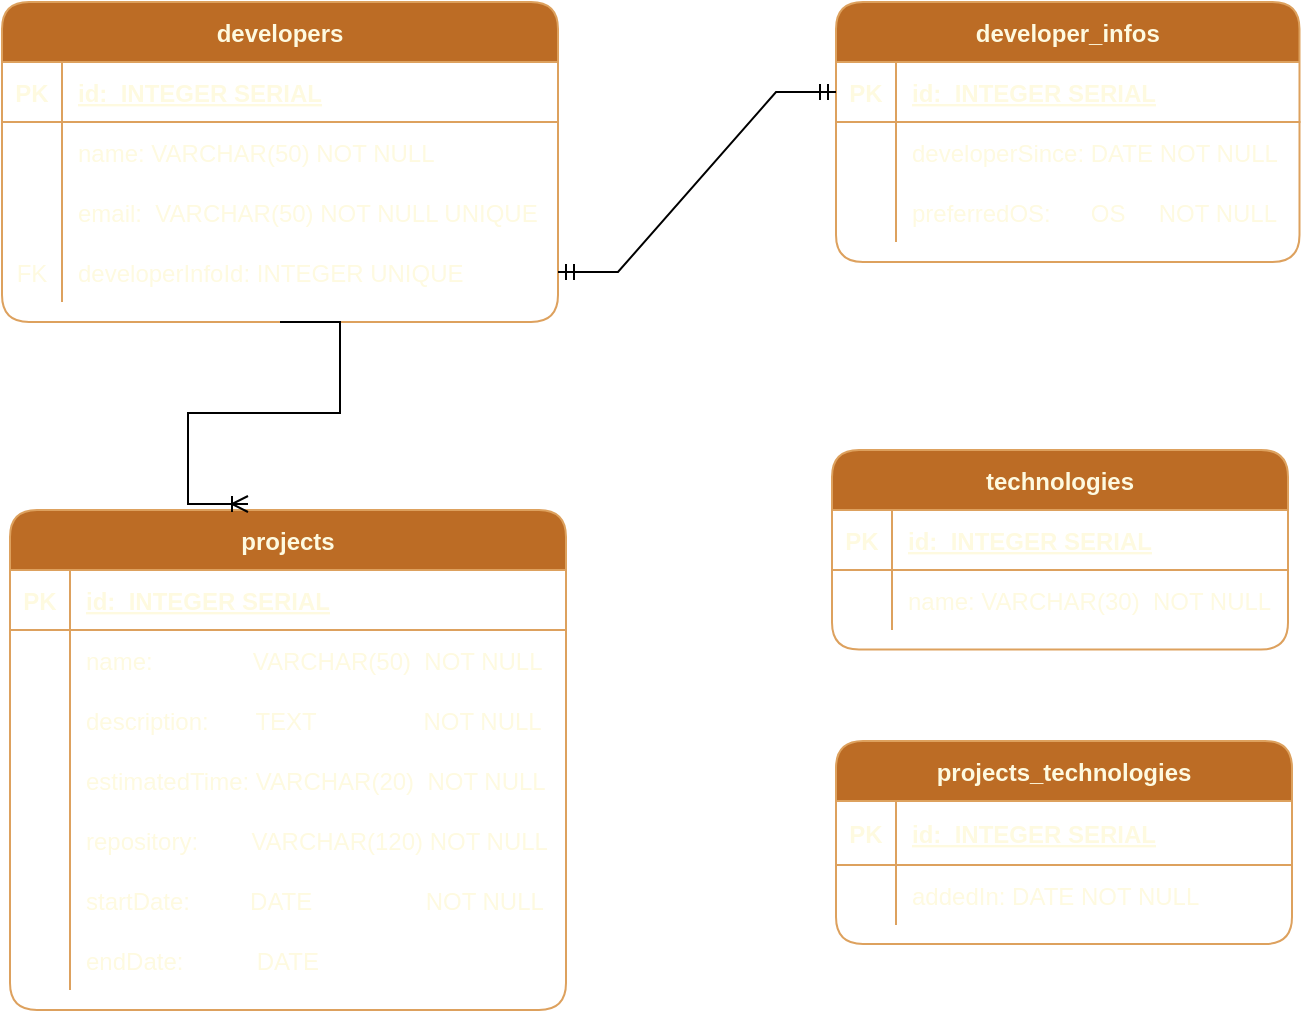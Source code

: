 <mxfile version="20.8.18" type="github">
  <diagram id="R2lEEEUBdFMjLlhIrx00" name="Page-1">
    <mxGraphModel dx="1434" dy="804" grid="0" gridSize="10" guides="1" tooltips="1" connect="1" arrows="1" fold="1" page="1" pageScale="1" pageWidth="850" pageHeight="1100" math="0" shadow="0" extFonts="Permanent Marker^https://fonts.googleapis.com/css?family=Permanent+Marker">
      <root>
        <mxCell id="0" />
        <mxCell id="1" parent="0" />
        <mxCell id="wmS9b-h6bvYxc8GF7XZs-1" value="developer_infos" style="shape=table;startSize=30;container=1;collapsible=1;childLayout=tableLayout;fixedRows=1;rowLines=0;fontStyle=1;align=center;resizeLast=1;labelBackgroundColor=none;swimlaneFillColor=none;rounded=1;swimlaneLine=1;shadow=0;fillColor=#BC6C25;fontColor=#FEFAE0;strokeColor=#DDA15E;" parent="1" vertex="1">
          <mxGeometry x="508" y="171" width="231.75" height="130" as="geometry">
            <mxRectangle x="273" y="180" width="76" height="30" as="alternateBounds" />
          </mxGeometry>
        </mxCell>
        <mxCell id="wmS9b-h6bvYxc8GF7XZs-2" value="" style="shape=partialRectangle;collapsible=0;dropTarget=0;pointerEvents=0;fillColor=none;points=[[0,0.5],[1,0.5]];portConstraint=eastwest;top=0;left=0;right=0;bottom=1;labelBackgroundColor=none;strokeColor=#DDA15E;fontColor=#FEFAE0;" parent="wmS9b-h6bvYxc8GF7XZs-1" vertex="1">
          <mxGeometry y="30" width="231.75" height="30" as="geometry" />
        </mxCell>
        <mxCell id="wmS9b-h6bvYxc8GF7XZs-3" value="PK" style="shape=partialRectangle;overflow=hidden;connectable=0;fillColor=none;top=0;left=0;bottom=0;right=0;fontStyle=1;labelBackgroundColor=none;strokeColor=#DDA15E;fontColor=#FEFAE0;" parent="wmS9b-h6bvYxc8GF7XZs-2" vertex="1">
          <mxGeometry width="30" height="30" as="geometry">
            <mxRectangle width="30" height="30" as="alternateBounds" />
          </mxGeometry>
        </mxCell>
        <mxCell id="wmS9b-h6bvYxc8GF7XZs-4" value="id:  INTEGER SERIAL" style="shape=partialRectangle;overflow=hidden;connectable=0;fillColor=none;top=0;left=0;bottom=0;right=0;align=left;spacingLeft=6;fontStyle=5;labelBackgroundColor=none;strokeColor=#DDA15E;fontColor=#FEFAE0;" parent="wmS9b-h6bvYxc8GF7XZs-2" vertex="1">
          <mxGeometry x="30" width="201.75" height="30" as="geometry">
            <mxRectangle width="201.75" height="30" as="alternateBounds" />
          </mxGeometry>
        </mxCell>
        <mxCell id="wmS9b-h6bvYxc8GF7XZs-5" value="" style="shape=partialRectangle;collapsible=0;dropTarget=0;pointerEvents=0;fillColor=none;points=[[0,0.5],[1,0.5]];portConstraint=eastwest;top=0;left=0;right=0;bottom=0;labelBackgroundColor=none;strokeColor=#DDA15E;fontColor=#FEFAE0;" parent="wmS9b-h6bvYxc8GF7XZs-1" vertex="1">
          <mxGeometry y="60" width="231.75" height="30" as="geometry" />
        </mxCell>
        <mxCell id="wmS9b-h6bvYxc8GF7XZs-6" value="" style="shape=partialRectangle;overflow=hidden;connectable=0;fillColor=none;top=0;left=0;bottom=0;right=0;labelBackgroundColor=none;strokeColor=#DDA15E;fontColor=#FEFAE0;" parent="wmS9b-h6bvYxc8GF7XZs-5" vertex="1">
          <mxGeometry width="30" height="30" as="geometry">
            <mxRectangle width="30" height="30" as="alternateBounds" />
          </mxGeometry>
        </mxCell>
        <mxCell id="wmS9b-h6bvYxc8GF7XZs-7" value="developerSince: DATE NOT NULL" style="shape=partialRectangle;overflow=hidden;connectable=0;fillColor=none;top=0;left=0;bottom=0;right=0;align=left;spacingLeft=6;labelBackgroundColor=none;strokeColor=#DDA15E;fontColor=#FEFAE0;" parent="wmS9b-h6bvYxc8GF7XZs-5" vertex="1">
          <mxGeometry x="30" width="201.75" height="30" as="geometry">
            <mxRectangle width="201.75" height="30" as="alternateBounds" />
          </mxGeometry>
        </mxCell>
        <mxCell id="wmS9b-h6bvYxc8GF7XZs-8" value="" style="shape=partialRectangle;collapsible=0;dropTarget=0;pointerEvents=0;fillColor=none;points=[[0,0.5],[1,0.5]];portConstraint=eastwest;top=0;left=0;right=0;bottom=0;labelBackgroundColor=none;strokeColor=#DDA15E;fontColor=#FEFAE0;" parent="wmS9b-h6bvYxc8GF7XZs-1" vertex="1">
          <mxGeometry y="90" width="231.75" height="30" as="geometry" />
        </mxCell>
        <mxCell id="wmS9b-h6bvYxc8GF7XZs-9" value="" style="shape=partialRectangle;overflow=hidden;connectable=0;fillColor=none;top=0;left=0;bottom=0;right=0;labelBackgroundColor=none;strokeColor=#DDA15E;fontColor=#FEFAE0;" parent="wmS9b-h6bvYxc8GF7XZs-8" vertex="1">
          <mxGeometry width="30" height="30" as="geometry">
            <mxRectangle width="30" height="30" as="alternateBounds" />
          </mxGeometry>
        </mxCell>
        <mxCell id="wmS9b-h6bvYxc8GF7XZs-10" value="preferredOS:      OS     NOT NULL" style="shape=partialRectangle;overflow=hidden;connectable=0;fillColor=none;top=0;left=0;bottom=0;right=0;align=left;spacingLeft=6;labelBackgroundColor=none;strokeColor=#DDA15E;fontColor=#FEFAE0;" parent="wmS9b-h6bvYxc8GF7XZs-8" vertex="1">
          <mxGeometry x="30" width="201.75" height="30" as="geometry">
            <mxRectangle width="201.75" height="30" as="alternateBounds" />
          </mxGeometry>
        </mxCell>
        <mxCell id="wmS9b-h6bvYxc8GF7XZs-17" value="developers" style="shape=table;startSize=30;container=1;collapsible=1;childLayout=tableLayout;fixedRows=1;rowLines=0;fontStyle=1;align=center;resizeLast=1;labelBackgroundColor=none;swimlaneFillColor=none;rounded=1;swimlaneLine=1;shadow=0;fillColor=#BC6C25;fontColor=#FEFAE0;strokeColor=#DDA15E;" parent="1" vertex="1">
          <mxGeometry x="91" y="171" width="278" height="160" as="geometry">
            <mxRectangle x="273" y="180" width="76" height="30" as="alternateBounds" />
          </mxGeometry>
        </mxCell>
        <mxCell id="wmS9b-h6bvYxc8GF7XZs-18" value="" style="shape=partialRectangle;collapsible=0;dropTarget=0;pointerEvents=0;fillColor=none;points=[[0,0.5],[1,0.5]];portConstraint=eastwest;top=0;left=0;right=0;bottom=1;labelBackgroundColor=none;strokeColor=#DDA15E;fontColor=#FEFAE0;" parent="wmS9b-h6bvYxc8GF7XZs-17" vertex="1">
          <mxGeometry y="30" width="278" height="30" as="geometry" />
        </mxCell>
        <mxCell id="wmS9b-h6bvYxc8GF7XZs-19" value="PK" style="shape=partialRectangle;overflow=hidden;connectable=0;fillColor=none;top=0;left=0;bottom=0;right=0;fontStyle=1;labelBackgroundColor=none;strokeColor=#DDA15E;fontColor=#FEFAE0;" parent="wmS9b-h6bvYxc8GF7XZs-18" vertex="1">
          <mxGeometry width="30" height="30" as="geometry">
            <mxRectangle width="30" height="30" as="alternateBounds" />
          </mxGeometry>
        </mxCell>
        <mxCell id="wmS9b-h6bvYxc8GF7XZs-20" value="id:  INTEGER SERIAL" style="shape=partialRectangle;overflow=hidden;connectable=0;fillColor=none;top=0;left=0;bottom=0;right=0;align=left;spacingLeft=6;fontStyle=5;labelBackgroundColor=none;strokeColor=#DDA15E;fontColor=#FEFAE0;" parent="wmS9b-h6bvYxc8GF7XZs-18" vertex="1">
          <mxGeometry x="30" width="248" height="30" as="geometry">
            <mxRectangle width="248" height="30" as="alternateBounds" />
          </mxGeometry>
        </mxCell>
        <mxCell id="wmS9b-h6bvYxc8GF7XZs-21" value="" style="shape=partialRectangle;collapsible=0;dropTarget=0;pointerEvents=0;fillColor=none;points=[[0,0.5],[1,0.5]];portConstraint=eastwest;top=0;left=0;right=0;bottom=0;labelBackgroundColor=none;strokeColor=#DDA15E;fontColor=#FEFAE0;" parent="wmS9b-h6bvYxc8GF7XZs-17" vertex="1">
          <mxGeometry y="60" width="278" height="30" as="geometry" />
        </mxCell>
        <mxCell id="wmS9b-h6bvYxc8GF7XZs-22" value="" style="shape=partialRectangle;overflow=hidden;connectable=0;fillColor=none;top=0;left=0;bottom=0;right=0;labelBackgroundColor=none;strokeColor=#DDA15E;fontColor=#FEFAE0;" parent="wmS9b-h6bvYxc8GF7XZs-21" vertex="1">
          <mxGeometry width="30" height="30" as="geometry">
            <mxRectangle width="30" height="30" as="alternateBounds" />
          </mxGeometry>
        </mxCell>
        <mxCell id="wmS9b-h6bvYxc8GF7XZs-23" value="name: VARCHAR(50) NOT NULL" style="shape=partialRectangle;overflow=hidden;connectable=0;fillColor=none;top=0;left=0;bottom=0;right=0;align=left;spacingLeft=6;labelBackgroundColor=none;strokeColor=#DDA15E;fontColor=#FEFAE0;" parent="wmS9b-h6bvYxc8GF7XZs-21" vertex="1">
          <mxGeometry x="30" width="248" height="30" as="geometry">
            <mxRectangle width="248" height="30" as="alternateBounds" />
          </mxGeometry>
        </mxCell>
        <mxCell id="wmS9b-h6bvYxc8GF7XZs-24" value="" style="shape=partialRectangle;collapsible=0;dropTarget=0;pointerEvents=0;fillColor=none;points=[[0,0.5],[1,0.5]];portConstraint=eastwest;top=0;left=0;right=0;bottom=0;labelBackgroundColor=none;strokeColor=#DDA15E;fontColor=#FEFAE0;" parent="wmS9b-h6bvYxc8GF7XZs-17" vertex="1">
          <mxGeometry y="90" width="278" height="30" as="geometry" />
        </mxCell>
        <mxCell id="wmS9b-h6bvYxc8GF7XZs-25" value="" style="shape=partialRectangle;overflow=hidden;connectable=0;fillColor=none;top=0;left=0;bottom=0;right=0;labelBackgroundColor=none;strokeColor=#DDA15E;fontColor=#FEFAE0;" parent="wmS9b-h6bvYxc8GF7XZs-24" vertex="1">
          <mxGeometry width="30" height="30" as="geometry">
            <mxRectangle width="30" height="30" as="alternateBounds" />
          </mxGeometry>
        </mxCell>
        <mxCell id="wmS9b-h6bvYxc8GF7XZs-26" value="email:  VARCHAR(50) NOT NULL UNIQUE" style="shape=partialRectangle;overflow=hidden;connectable=0;fillColor=none;top=0;left=0;bottom=0;right=0;align=left;spacingLeft=6;labelBackgroundColor=none;strokeColor=#DDA15E;fontColor=#FEFAE0;" parent="wmS9b-h6bvYxc8GF7XZs-24" vertex="1">
          <mxGeometry x="30" width="248" height="30" as="geometry">
            <mxRectangle width="248" height="30" as="alternateBounds" />
          </mxGeometry>
        </mxCell>
        <mxCell id="mEpFumHrSj_Q6xWU2nd9-3" value="" style="shape=partialRectangle;collapsible=0;dropTarget=0;pointerEvents=0;fillColor=none;points=[[0,0.5],[1,0.5]];portConstraint=eastwest;top=0;left=0;right=0;bottom=0;labelBackgroundColor=none;strokeColor=#DDA15E;fontColor=#FEFAE0;" vertex="1" parent="wmS9b-h6bvYxc8GF7XZs-17">
          <mxGeometry y="120" width="278" height="30" as="geometry" />
        </mxCell>
        <mxCell id="mEpFumHrSj_Q6xWU2nd9-4" value="FK" style="shape=partialRectangle;overflow=hidden;connectable=0;fillColor=none;top=0;left=0;bottom=0;right=0;labelBackgroundColor=none;strokeColor=#DDA15E;fontColor=#FEFAE0;" vertex="1" parent="mEpFumHrSj_Q6xWU2nd9-3">
          <mxGeometry width="30" height="30" as="geometry">
            <mxRectangle width="30" height="30" as="alternateBounds" />
          </mxGeometry>
        </mxCell>
        <mxCell id="mEpFumHrSj_Q6xWU2nd9-5" value="developerInfoId: INTEGER UNIQUE" style="shape=partialRectangle;overflow=hidden;connectable=0;fillColor=none;top=0;left=0;bottom=0;right=0;align=left;spacingLeft=6;labelBackgroundColor=none;strokeColor=#DDA15E;fontColor=#FEFAE0;" vertex="1" parent="mEpFumHrSj_Q6xWU2nd9-3">
          <mxGeometry x="30" width="248" height="30" as="geometry">
            <mxRectangle width="248" height="30" as="alternateBounds" />
          </mxGeometry>
        </mxCell>
        <mxCell id="wmS9b-h6bvYxc8GF7XZs-27" value="projects" style="shape=table;startSize=30;container=1;collapsible=1;childLayout=tableLayout;fixedRows=1;rowLines=0;fontStyle=1;align=center;resizeLast=1;labelBackgroundColor=none;swimlaneFillColor=none;rounded=1;swimlaneLine=1;shadow=0;fillColor=#BC6C25;fontColor=#FEFAE0;strokeColor=#DDA15E;" parent="1" vertex="1">
          <mxGeometry x="95" y="425" width="278" height="250" as="geometry">
            <mxRectangle x="273" y="180" width="76" height="30" as="alternateBounds" />
          </mxGeometry>
        </mxCell>
        <mxCell id="wmS9b-h6bvYxc8GF7XZs-28" value="" style="shape=partialRectangle;collapsible=0;dropTarget=0;pointerEvents=0;fillColor=none;points=[[0,0.5],[1,0.5]];portConstraint=eastwest;top=0;left=0;right=0;bottom=1;labelBackgroundColor=none;strokeColor=#DDA15E;fontColor=#FEFAE0;" parent="wmS9b-h6bvYxc8GF7XZs-27" vertex="1">
          <mxGeometry y="30" width="278" height="30" as="geometry" />
        </mxCell>
        <mxCell id="wmS9b-h6bvYxc8GF7XZs-29" value="PK" style="shape=partialRectangle;overflow=hidden;connectable=0;fillColor=none;top=0;left=0;bottom=0;right=0;fontStyle=1;labelBackgroundColor=none;strokeColor=#DDA15E;fontColor=#FEFAE0;" parent="wmS9b-h6bvYxc8GF7XZs-28" vertex="1">
          <mxGeometry width="30" height="30" as="geometry">
            <mxRectangle width="30" height="30" as="alternateBounds" />
          </mxGeometry>
        </mxCell>
        <mxCell id="wmS9b-h6bvYxc8GF7XZs-30" value="id:  INTEGER SERIAL" style="shape=partialRectangle;overflow=hidden;connectable=0;fillColor=none;top=0;left=0;bottom=0;right=0;align=left;spacingLeft=6;fontStyle=5;labelBackgroundColor=none;strokeColor=#DDA15E;fontColor=#FEFAE0;" parent="wmS9b-h6bvYxc8GF7XZs-28" vertex="1">
          <mxGeometry x="30" width="248" height="30" as="geometry">
            <mxRectangle width="248" height="30" as="alternateBounds" />
          </mxGeometry>
        </mxCell>
        <mxCell id="wmS9b-h6bvYxc8GF7XZs-31" value="" style="shape=partialRectangle;collapsible=0;dropTarget=0;pointerEvents=0;fillColor=none;points=[[0,0.5],[1,0.5]];portConstraint=eastwest;top=0;left=0;right=0;bottom=0;labelBackgroundColor=none;strokeColor=#DDA15E;fontColor=#FEFAE0;" parent="wmS9b-h6bvYxc8GF7XZs-27" vertex="1">
          <mxGeometry y="60" width="278" height="30" as="geometry" />
        </mxCell>
        <mxCell id="wmS9b-h6bvYxc8GF7XZs-32" value="" style="shape=partialRectangle;overflow=hidden;connectable=0;fillColor=none;top=0;left=0;bottom=0;right=0;labelBackgroundColor=none;strokeColor=#DDA15E;fontColor=#FEFAE0;" parent="wmS9b-h6bvYxc8GF7XZs-31" vertex="1">
          <mxGeometry width="30" height="30" as="geometry">
            <mxRectangle width="30" height="30" as="alternateBounds" />
          </mxGeometry>
        </mxCell>
        <mxCell id="wmS9b-h6bvYxc8GF7XZs-33" value="name:               VARCHAR(50)  NOT NULL" style="shape=partialRectangle;overflow=hidden;connectable=0;fillColor=none;top=0;left=0;bottom=0;right=0;align=left;spacingLeft=6;labelBackgroundColor=none;strokeColor=#DDA15E;fontColor=#FEFAE0;" parent="wmS9b-h6bvYxc8GF7XZs-31" vertex="1">
          <mxGeometry x="30" width="248" height="30" as="geometry">
            <mxRectangle width="248" height="30" as="alternateBounds" />
          </mxGeometry>
        </mxCell>
        <mxCell id="wmS9b-h6bvYxc8GF7XZs-34" value="" style="shape=partialRectangle;collapsible=0;dropTarget=0;pointerEvents=0;fillColor=none;points=[[0,0.5],[1,0.5]];portConstraint=eastwest;top=0;left=0;right=0;bottom=0;labelBackgroundColor=none;strokeColor=#DDA15E;fontColor=#FEFAE0;" parent="wmS9b-h6bvYxc8GF7XZs-27" vertex="1">
          <mxGeometry y="90" width="278" height="30" as="geometry" />
        </mxCell>
        <mxCell id="wmS9b-h6bvYxc8GF7XZs-35" value="" style="shape=partialRectangle;overflow=hidden;connectable=0;fillColor=none;top=0;left=0;bottom=0;right=0;labelBackgroundColor=none;strokeColor=#DDA15E;fontColor=#FEFAE0;" parent="wmS9b-h6bvYxc8GF7XZs-34" vertex="1">
          <mxGeometry width="30" height="30" as="geometry">
            <mxRectangle width="30" height="30" as="alternateBounds" />
          </mxGeometry>
        </mxCell>
        <mxCell id="wmS9b-h6bvYxc8GF7XZs-36" value="description:       TEXT                NOT NULL" style="shape=partialRectangle;overflow=hidden;connectable=0;fillColor=none;top=0;left=0;bottom=0;right=0;align=left;spacingLeft=6;labelBackgroundColor=none;strokeColor=#DDA15E;fontColor=#FEFAE0;" parent="wmS9b-h6bvYxc8GF7XZs-34" vertex="1">
          <mxGeometry x="30" width="248" height="30" as="geometry">
            <mxRectangle width="248" height="30" as="alternateBounds" />
          </mxGeometry>
        </mxCell>
        <mxCell id="wmS9b-h6bvYxc8GF7XZs-47" value="" style="shape=partialRectangle;collapsible=0;dropTarget=0;pointerEvents=0;fillColor=none;points=[[0,0.5],[1,0.5]];portConstraint=eastwest;top=0;left=0;right=0;bottom=0;labelBackgroundColor=none;strokeColor=#DDA15E;fontColor=#FEFAE0;" parent="wmS9b-h6bvYxc8GF7XZs-27" vertex="1">
          <mxGeometry y="120" width="278" height="30" as="geometry" />
        </mxCell>
        <mxCell id="wmS9b-h6bvYxc8GF7XZs-48" value="" style="shape=partialRectangle;overflow=hidden;connectable=0;fillColor=none;top=0;left=0;bottom=0;right=0;labelBackgroundColor=none;strokeColor=#DDA15E;fontColor=#FEFAE0;" parent="wmS9b-h6bvYxc8GF7XZs-47" vertex="1">
          <mxGeometry width="30" height="30" as="geometry">
            <mxRectangle width="30" height="30" as="alternateBounds" />
          </mxGeometry>
        </mxCell>
        <mxCell id="wmS9b-h6bvYxc8GF7XZs-49" value="estimatedTime: VARCHAR(20)  NOT NULL" style="shape=partialRectangle;overflow=hidden;connectable=0;fillColor=none;top=0;left=0;bottom=0;right=0;align=left;spacingLeft=6;labelBackgroundColor=none;strokeColor=#DDA15E;fontColor=#FEFAE0;" parent="wmS9b-h6bvYxc8GF7XZs-47" vertex="1">
          <mxGeometry x="30" width="248" height="30" as="geometry">
            <mxRectangle width="248" height="30" as="alternateBounds" />
          </mxGeometry>
        </mxCell>
        <mxCell id="wmS9b-h6bvYxc8GF7XZs-50" value="" style="shape=partialRectangle;collapsible=0;dropTarget=0;pointerEvents=0;fillColor=none;points=[[0,0.5],[1,0.5]];portConstraint=eastwest;top=0;left=0;right=0;bottom=0;labelBackgroundColor=none;strokeColor=#DDA15E;fontColor=#FEFAE0;" parent="wmS9b-h6bvYxc8GF7XZs-27" vertex="1">
          <mxGeometry y="150" width="278" height="30" as="geometry" />
        </mxCell>
        <mxCell id="wmS9b-h6bvYxc8GF7XZs-51" value="" style="shape=partialRectangle;overflow=hidden;connectable=0;fillColor=none;top=0;left=0;bottom=0;right=0;labelBackgroundColor=none;strokeColor=#DDA15E;fontColor=#FEFAE0;" parent="wmS9b-h6bvYxc8GF7XZs-50" vertex="1">
          <mxGeometry width="30" height="30" as="geometry">
            <mxRectangle width="30" height="30" as="alternateBounds" />
          </mxGeometry>
        </mxCell>
        <mxCell id="wmS9b-h6bvYxc8GF7XZs-52" value="repository:        VARCHAR(120) NOT NULL" style="shape=partialRectangle;overflow=hidden;connectable=0;fillColor=none;top=0;left=0;bottom=0;right=0;align=left;spacingLeft=6;labelBackgroundColor=none;strokeColor=#DDA15E;fontColor=#FEFAE0;" parent="wmS9b-h6bvYxc8GF7XZs-50" vertex="1">
          <mxGeometry x="30" width="248" height="30" as="geometry">
            <mxRectangle width="248" height="30" as="alternateBounds" />
          </mxGeometry>
        </mxCell>
        <mxCell id="wmS9b-h6bvYxc8GF7XZs-53" value="" style="shape=partialRectangle;collapsible=0;dropTarget=0;pointerEvents=0;fillColor=none;points=[[0,0.5],[1,0.5]];portConstraint=eastwest;top=0;left=0;right=0;bottom=0;labelBackgroundColor=none;strokeColor=#DDA15E;fontColor=#FEFAE0;" parent="wmS9b-h6bvYxc8GF7XZs-27" vertex="1">
          <mxGeometry y="180" width="278" height="30" as="geometry" />
        </mxCell>
        <mxCell id="wmS9b-h6bvYxc8GF7XZs-54" value="" style="shape=partialRectangle;overflow=hidden;connectable=0;fillColor=none;top=0;left=0;bottom=0;right=0;labelBackgroundColor=none;strokeColor=#DDA15E;fontColor=#FEFAE0;" parent="wmS9b-h6bvYxc8GF7XZs-53" vertex="1">
          <mxGeometry width="30" height="30" as="geometry">
            <mxRectangle width="30" height="30" as="alternateBounds" />
          </mxGeometry>
        </mxCell>
        <mxCell id="wmS9b-h6bvYxc8GF7XZs-55" value="startDate:         DATE                 NOT NULL" style="shape=partialRectangle;overflow=hidden;connectable=0;fillColor=none;top=0;left=0;bottom=0;right=0;align=left;spacingLeft=6;labelBackgroundColor=none;strokeColor=#DDA15E;fontColor=#FEFAE0;" parent="wmS9b-h6bvYxc8GF7XZs-53" vertex="1">
          <mxGeometry x="30" width="248" height="30" as="geometry">
            <mxRectangle width="248" height="30" as="alternateBounds" />
          </mxGeometry>
        </mxCell>
        <mxCell id="wmS9b-h6bvYxc8GF7XZs-56" value="" style="shape=partialRectangle;collapsible=0;dropTarget=0;pointerEvents=0;fillColor=none;points=[[0,0.5],[1,0.5]];portConstraint=eastwest;top=0;left=0;right=0;bottom=0;labelBackgroundColor=none;strokeColor=#DDA15E;fontColor=#FEFAE0;" parent="wmS9b-h6bvYxc8GF7XZs-27" vertex="1">
          <mxGeometry y="210" width="278" height="30" as="geometry" />
        </mxCell>
        <mxCell id="wmS9b-h6bvYxc8GF7XZs-57" value="" style="shape=partialRectangle;overflow=hidden;connectable=0;fillColor=none;top=0;left=0;bottom=0;right=0;labelBackgroundColor=none;strokeColor=#DDA15E;fontColor=#FEFAE0;" parent="wmS9b-h6bvYxc8GF7XZs-56" vertex="1">
          <mxGeometry width="30" height="30" as="geometry">
            <mxRectangle width="30" height="30" as="alternateBounds" />
          </mxGeometry>
        </mxCell>
        <mxCell id="wmS9b-h6bvYxc8GF7XZs-58" value="endDate:           DATE " style="shape=partialRectangle;overflow=hidden;connectable=0;fillColor=none;top=0;left=0;bottom=0;right=0;align=left;spacingLeft=6;labelBackgroundColor=none;strokeColor=#DDA15E;fontColor=#FEFAE0;" parent="wmS9b-h6bvYxc8GF7XZs-56" vertex="1">
          <mxGeometry x="30" width="248" height="30" as="geometry">
            <mxRectangle width="248" height="30" as="alternateBounds" />
          </mxGeometry>
        </mxCell>
        <mxCell id="wmS9b-h6bvYxc8GF7XZs-59" value="technologies" style="shape=table;startSize=30;container=1;collapsible=1;childLayout=tableLayout;fixedRows=1;rowLines=0;fontStyle=1;align=center;resizeLast=1;labelBackgroundColor=none;swimlaneFillColor=none;rounded=1;swimlaneLine=1;shadow=0;fillColor=#BC6C25;fontColor=#FEFAE0;strokeColor=#DDA15E;" parent="1" vertex="1">
          <mxGeometry x="506" y="395" width="228" height="99.75" as="geometry">
            <mxRectangle x="273" y="180" width="76" height="30" as="alternateBounds" />
          </mxGeometry>
        </mxCell>
        <mxCell id="wmS9b-h6bvYxc8GF7XZs-60" value="" style="shape=partialRectangle;collapsible=0;dropTarget=0;pointerEvents=0;fillColor=none;points=[[0,0.5],[1,0.5]];portConstraint=eastwest;top=0;left=0;right=0;bottom=1;labelBackgroundColor=none;strokeColor=#DDA15E;fontColor=#FEFAE0;" parent="wmS9b-h6bvYxc8GF7XZs-59" vertex="1">
          <mxGeometry y="30" width="228" height="30" as="geometry" />
        </mxCell>
        <mxCell id="wmS9b-h6bvYxc8GF7XZs-61" value="PK" style="shape=partialRectangle;overflow=hidden;connectable=0;fillColor=none;top=0;left=0;bottom=0;right=0;fontStyle=1;labelBackgroundColor=none;strokeColor=#DDA15E;fontColor=#FEFAE0;" parent="wmS9b-h6bvYxc8GF7XZs-60" vertex="1">
          <mxGeometry width="30" height="30" as="geometry">
            <mxRectangle width="30" height="30" as="alternateBounds" />
          </mxGeometry>
        </mxCell>
        <mxCell id="wmS9b-h6bvYxc8GF7XZs-62" value="id:  INTEGER SERIAL" style="shape=partialRectangle;overflow=hidden;connectable=0;fillColor=none;top=0;left=0;bottom=0;right=0;align=left;spacingLeft=6;fontStyle=5;labelBackgroundColor=none;strokeColor=#DDA15E;fontColor=#FEFAE0;" parent="wmS9b-h6bvYxc8GF7XZs-60" vertex="1">
          <mxGeometry x="30" width="198" height="30" as="geometry">
            <mxRectangle width="198" height="30" as="alternateBounds" />
          </mxGeometry>
        </mxCell>
        <mxCell id="wmS9b-h6bvYxc8GF7XZs-63" value="" style="shape=partialRectangle;collapsible=0;dropTarget=0;pointerEvents=0;fillColor=none;points=[[0,0.5],[1,0.5]];portConstraint=eastwest;top=0;left=0;right=0;bottom=0;labelBackgroundColor=none;strokeColor=#DDA15E;fontColor=#FEFAE0;" parent="wmS9b-h6bvYxc8GF7XZs-59" vertex="1">
          <mxGeometry y="60" width="228" height="30" as="geometry" />
        </mxCell>
        <mxCell id="wmS9b-h6bvYxc8GF7XZs-64" value="" style="shape=partialRectangle;overflow=hidden;connectable=0;fillColor=none;top=0;left=0;bottom=0;right=0;labelBackgroundColor=none;strokeColor=#DDA15E;fontColor=#FEFAE0;" parent="wmS9b-h6bvYxc8GF7XZs-63" vertex="1">
          <mxGeometry width="30" height="30" as="geometry">
            <mxRectangle width="30" height="30" as="alternateBounds" />
          </mxGeometry>
        </mxCell>
        <mxCell id="wmS9b-h6bvYxc8GF7XZs-65" value="name: VARCHAR(30)  NOT NULL" style="shape=partialRectangle;overflow=hidden;connectable=0;fillColor=none;top=0;left=0;bottom=0;right=0;align=left;spacingLeft=6;labelBackgroundColor=none;strokeColor=#DDA15E;fontColor=#FEFAE0;" parent="wmS9b-h6bvYxc8GF7XZs-63" vertex="1">
          <mxGeometry x="30" width="198" height="30" as="geometry">
            <mxRectangle width="198" height="30" as="alternateBounds" />
          </mxGeometry>
        </mxCell>
        <mxCell id="wmS9b-h6bvYxc8GF7XZs-81" value="projects_technologies" style="shape=table;startSize=30;container=1;collapsible=1;childLayout=tableLayout;fixedRows=1;rowLines=0;fontStyle=1;align=center;resizeLast=1;labelBackgroundColor=none;swimlaneFillColor=none;rounded=1;swimlaneLine=1;shadow=0;fillColor=#BC6C25;fontColor=#FEFAE0;strokeColor=#DDA15E;" parent="1" vertex="1">
          <mxGeometry x="508" y="540.5" width="228" height="101.5" as="geometry">
            <mxRectangle x="273" y="180" width="76" height="30" as="alternateBounds" />
          </mxGeometry>
        </mxCell>
        <mxCell id="wmS9b-h6bvYxc8GF7XZs-82" value="" style="shape=partialRectangle;collapsible=0;dropTarget=0;pointerEvents=0;fillColor=none;points=[[0,0.5],[1,0.5]];portConstraint=eastwest;top=0;left=0;right=0;bottom=1;labelBackgroundColor=none;strokeColor=#DDA15E;fontColor=#FEFAE0;" parent="wmS9b-h6bvYxc8GF7XZs-81" vertex="1">
          <mxGeometry y="30" width="228" height="32" as="geometry" />
        </mxCell>
        <mxCell id="wmS9b-h6bvYxc8GF7XZs-83" value="PK" style="shape=partialRectangle;overflow=hidden;connectable=0;fillColor=none;top=0;left=0;bottom=0;right=0;fontStyle=1;labelBackgroundColor=none;strokeColor=#DDA15E;fontColor=#FEFAE0;" parent="wmS9b-h6bvYxc8GF7XZs-82" vertex="1">
          <mxGeometry width="30" height="32" as="geometry">
            <mxRectangle width="30" height="32" as="alternateBounds" />
          </mxGeometry>
        </mxCell>
        <mxCell id="wmS9b-h6bvYxc8GF7XZs-84" value="id:  INTEGER SERIAL" style="shape=partialRectangle;overflow=hidden;connectable=0;fillColor=none;top=0;left=0;bottom=0;right=0;align=left;spacingLeft=6;fontStyle=5;labelBackgroundColor=none;strokeColor=#DDA15E;fontColor=#FEFAE0;" parent="wmS9b-h6bvYxc8GF7XZs-82" vertex="1">
          <mxGeometry x="30" width="198" height="32" as="geometry">
            <mxRectangle width="198" height="32" as="alternateBounds" />
          </mxGeometry>
        </mxCell>
        <mxCell id="wmS9b-h6bvYxc8GF7XZs-85" value="" style="shape=partialRectangle;collapsible=0;dropTarget=0;pointerEvents=0;fillColor=none;points=[[0,0.5],[1,0.5]];portConstraint=eastwest;top=0;left=0;right=0;bottom=0;labelBackgroundColor=none;strokeColor=#DDA15E;fontColor=#FEFAE0;" parent="wmS9b-h6bvYxc8GF7XZs-81" vertex="1">
          <mxGeometry y="62" width="228" height="30" as="geometry" />
        </mxCell>
        <mxCell id="wmS9b-h6bvYxc8GF7XZs-86" value="" style="shape=partialRectangle;overflow=hidden;connectable=0;fillColor=none;top=0;left=0;bottom=0;right=0;labelBackgroundColor=none;strokeColor=#DDA15E;fontColor=#FEFAE0;" parent="wmS9b-h6bvYxc8GF7XZs-85" vertex="1">
          <mxGeometry width="30" height="30" as="geometry">
            <mxRectangle width="30" height="30" as="alternateBounds" />
          </mxGeometry>
        </mxCell>
        <mxCell id="wmS9b-h6bvYxc8GF7XZs-87" value="addedIn: DATE NOT NULL" style="shape=partialRectangle;overflow=hidden;connectable=0;fillColor=none;top=0;left=0;bottom=0;right=0;align=left;spacingLeft=6;labelBackgroundColor=none;strokeColor=#DDA15E;fontColor=#FEFAE0;" parent="wmS9b-h6bvYxc8GF7XZs-85" vertex="1">
          <mxGeometry x="30" width="198" height="30" as="geometry">
            <mxRectangle width="198" height="30" as="alternateBounds" />
          </mxGeometry>
        </mxCell>
        <mxCell id="mEpFumHrSj_Q6xWU2nd9-1" value="" style="edgeStyle=entityRelationEdgeStyle;fontSize=12;html=1;endArrow=ERmandOne;startArrow=ERmandOne;rounded=0;shadow=0;" edge="1" parent="1" source="mEpFumHrSj_Q6xWU2nd9-3" target="wmS9b-h6bvYxc8GF7XZs-2">
          <mxGeometry width="100" height="100" relative="1" as="geometry">
            <mxPoint x="369" y="246" as="sourcePoint" />
            <mxPoint x="474" y="363" as="targetPoint" />
          </mxGeometry>
        </mxCell>
        <mxCell id="mEpFumHrSj_Q6xWU2nd9-2" value="" style="edgeStyle=entityRelationEdgeStyle;fontSize=12;html=1;endArrow=ERoneToMany;rounded=0;exitX=0.5;exitY=1;exitDx=0;exitDy=0;" edge="1" parent="1" source="wmS9b-h6bvYxc8GF7XZs-17">
          <mxGeometry width="100" height="100" relative="1" as="geometry">
            <mxPoint x="229" y="316" as="sourcePoint" />
            <mxPoint x="214" y="422" as="targetPoint" />
          </mxGeometry>
        </mxCell>
      </root>
    </mxGraphModel>
  </diagram>
</mxfile>
